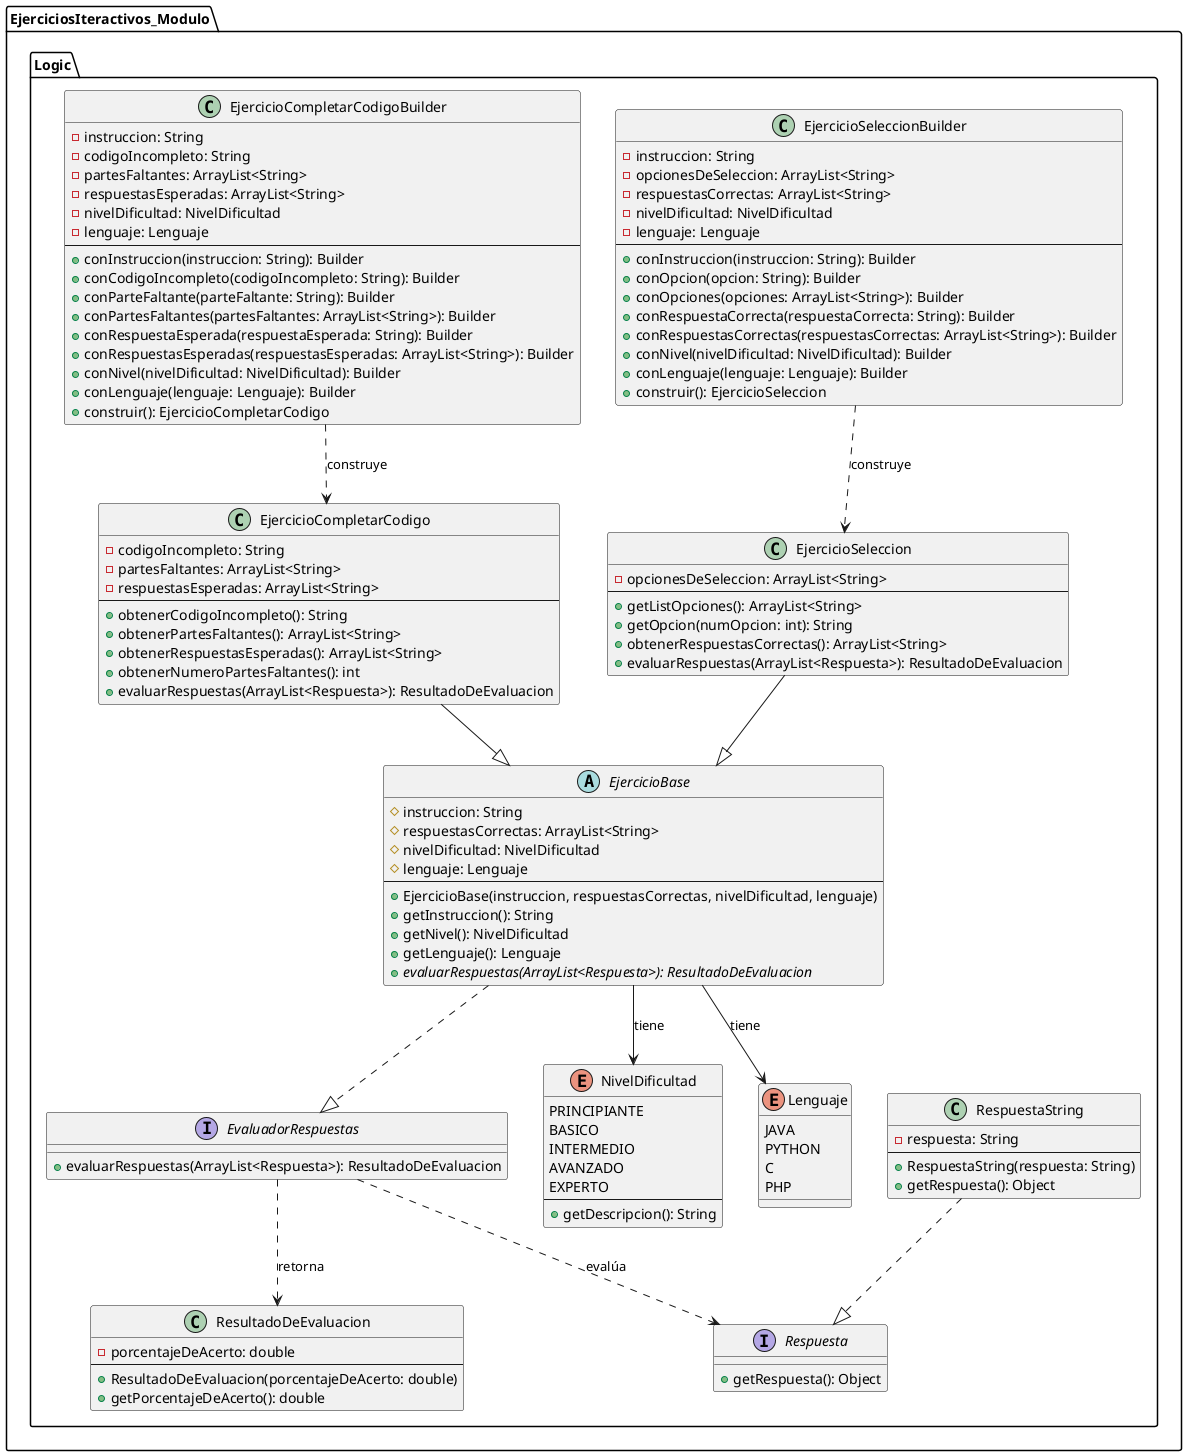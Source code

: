 @startuml LogicDiagramaClases

package "EjerciciosIteractivos_Modulo.Logic" {
    ' Interfaces
    interface EvaluadorRespuestas {
        + evaluarRespuestas(ArrayList<Respuesta>): ResultadoDeEvaluacion
    }

    interface Respuesta {
        + getRespuesta(): Object
    }

    ' Enums
    enum NivelDificultad {
        PRINCIPIANTE
        BASICO
        INTERMEDIO
        AVANZADO
        EXPERTO
        --
        + getDescripcion(): String
    }

    enum Lenguaje {
        JAVA
        PYTHON
        C
        PHP
    }

    ' Clases de Evaluación
    class ResultadoDeEvaluacion {
        - porcentajeDeAcerto: double
        --
        + ResultadoDeEvaluacion(porcentajeDeAcerto: double)
        + getPorcentajeDeAcerto(): double
    }

    class RespuestaString {
        - respuesta: String
        --
        + RespuestaString(respuesta: String)
        + getRespuesta(): Object
    }

    ' Clases de Ejercicios
    abstract class EjercicioBase {
        # instruccion: String
        # respuestasCorrectas: ArrayList<String>
        # nivelDificultad: NivelDificultad
        # lenguaje: Lenguaje
        --
        + EjercicioBase(instruccion, respuestasCorrectas, nivelDificultad, lenguaje)
        + getInstruccion(): String
        + getNivel(): NivelDificultad
        + getLenguaje(): Lenguaje
        + {abstract} evaluarRespuestas(ArrayList<Respuesta>): ResultadoDeEvaluacion
    }

    class EjercicioSeleccion {
        - opcionesDeSeleccion: ArrayList<String>
        --
        + getListOpciones(): ArrayList<String>
        + getOpcion(numOpcion: int): String
        + obtenerRespuestasCorrectas(): ArrayList<String>
        + evaluarRespuestas(ArrayList<Respuesta>): ResultadoDeEvaluacion
    }

    class EjercicioSeleccionBuilder {
        - instruccion: String
        - opcionesDeSeleccion: ArrayList<String>
        - respuestasCorrectas: ArrayList<String>
        - nivelDificultad: NivelDificultad
        - lenguaje: Lenguaje
        --
        + conInstruccion(instruccion: String): Builder
        + conOpcion(opcion: String): Builder
        + conOpciones(opciones: ArrayList<String>): Builder
        + conRespuestaCorrecta(respuestaCorrecta: String): Builder
        + conRespuestasCorrectas(respuestasCorrectas: ArrayList<String>): Builder
        + conNivel(nivelDificultad: NivelDificultad): Builder
        + conLenguaje(lenguaje: Lenguaje): Builder
        + construir(): EjercicioSeleccion
    }

    class EjercicioCompletarCodigo {
        - codigoIncompleto: String
        - partesFaltantes: ArrayList<String>
        - respuestasEsperadas: ArrayList<String>
        --
        + obtenerCodigoIncompleto(): String
        + obtenerPartesFaltantes(): ArrayList<String>
        + obtenerRespuestasEsperadas(): ArrayList<String>
        + obtenerNumeroPartesFaltantes(): int
        + evaluarRespuestas(ArrayList<Respuesta>): ResultadoDeEvaluacion
    }

    class EjercicioCompletarCodigoBuilder {
        - instruccion: String
        - codigoIncompleto: String
        - partesFaltantes: ArrayList<String>
        - respuestasEsperadas: ArrayList<String>
        - nivelDificultad: NivelDificultad
        - lenguaje: Lenguaje
        --
        + conInstruccion(instruccion: String): Builder
        + conCodigoIncompleto(codigoIncompleto: String): Builder
        + conParteFaltante(parteFaltante: String): Builder
        + conPartesFaltantes(partesFaltantes: ArrayList<String>): Builder
        + conRespuestaEsperada(respuestaEsperada: String): Builder
        + conRespuestasEsperadas(respuestasEsperadas: ArrayList<String>): Builder
        + conNivel(nivelDificultad: NivelDificultad): Builder
        + conLenguaje(lenguaje: Lenguaje): Builder
        + construir(): EjercicioCompletarCodigo
    }


' Relaciones de Implementación (Dependencia)
EjercicioBase ..|> EvaluadorRespuestas
RespuestaString ..|> Respuesta

' Relaciones de Herencia (Dependencia)
EjercicioSeleccion --|> EjercicioBase
EjercicioCompletarCodigo --|> EjercicioBase

' Relaciones de Composición (Composición fuerte - ciclo de vida compartido)
EjercicioBase --> NivelDificultad : "tiene"
EjercicioBase --> Lenguaje : "tiene"


' Relaciones de Asociación (Uso temporal)
EvaluadorRespuestas ..> Respuesta : "evalúa"
EvaluadorRespuestas ..> ResultadoDeEvaluacion : "retorna"

' Relaciones de Builder (Asociación de creación)
EjercicioSeleccionBuilder ..> EjercicioSeleccion : "construye"
EjercicioCompletarCodigoBuilder ..> EjercicioCompletarCodigo : "construye"

@enduml
